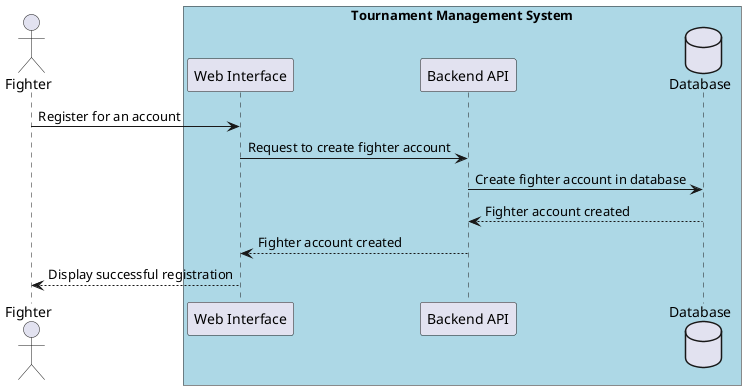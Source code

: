 @startuml

actor "Fighter" as fighter

box "Tournament Management System" #LightBlue
  participant "Web Interface" as web
  participant "Backend API" as api
  database "Database" as db
end box

fighter -> web : Register for an account
web -> api : Request to create fighter account
api -> db : Create fighter account in database
db --> api : Fighter account created
api --> web : Fighter account created
web --> fighter : Display successful registration
@enduml
